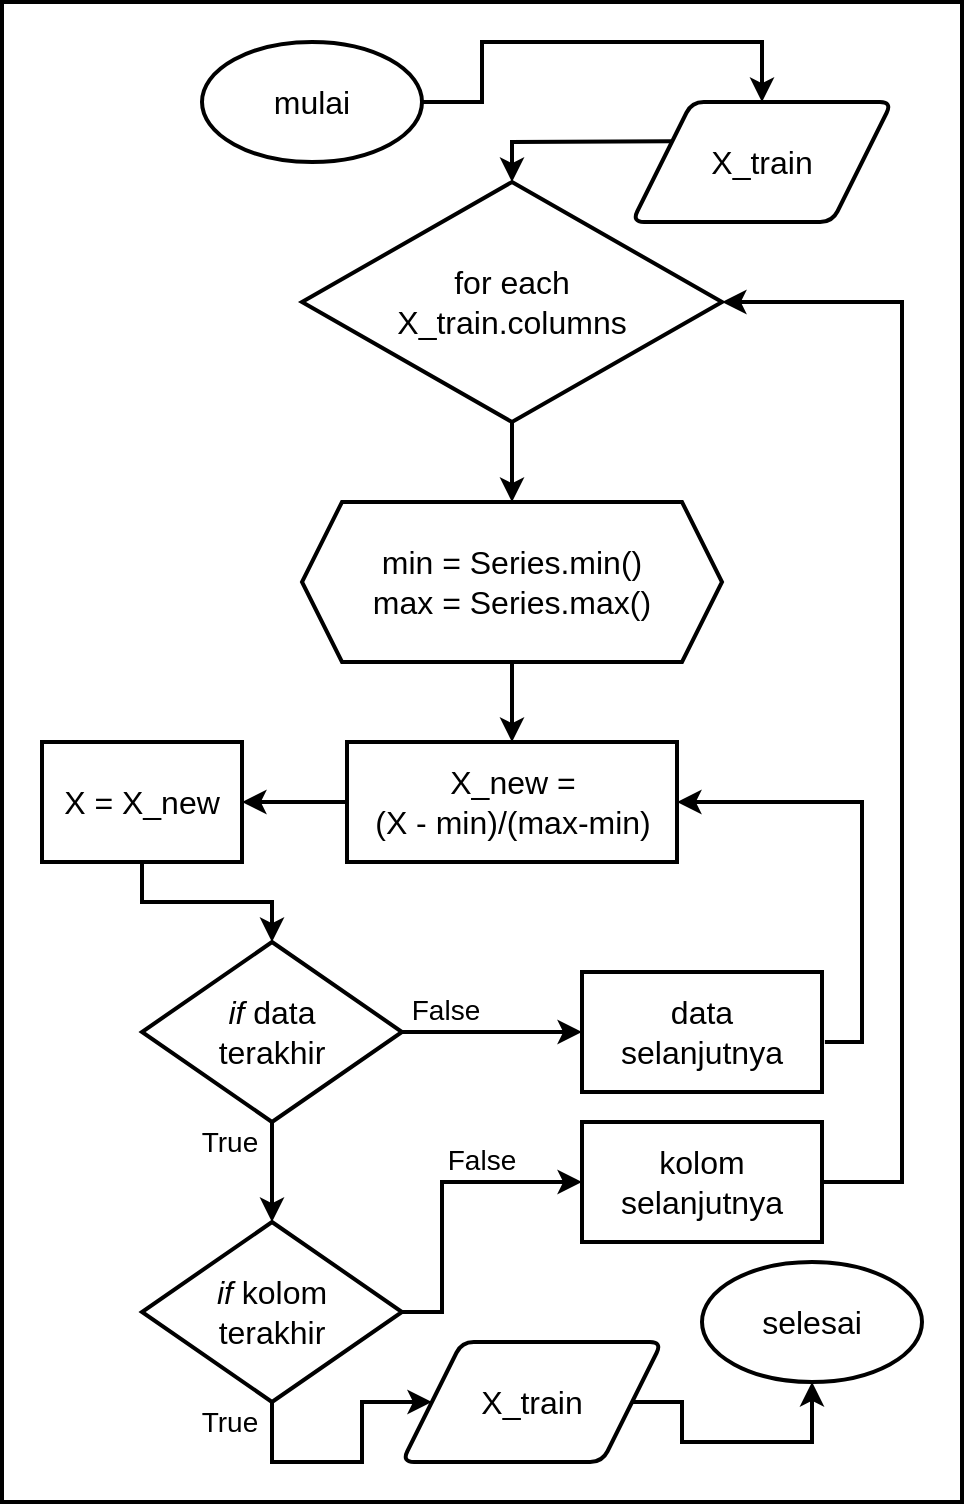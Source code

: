 <mxfile version="14.8.6" type="device"><diagram id="aFlaM55iKs8WmKgGtV6J" name="Page-1"><mxGraphModel dx="2730" dy="1033" grid="1" gridSize="10" guides="1" tooltips="1" connect="1" arrows="1" fold="1" page="1" pageScale="1" pageWidth="850" pageHeight="1100" math="0" shadow="0"><root><mxCell id="0"/><mxCell id="1" parent="0"/><mxCell id="PeciM-Lojf7VjbIZdIXI-3" value="" style="group" vertex="1" connectable="0" parent="1"><mxGeometry x="-90" y="220" width="480" height="750" as="geometry"/></mxCell><mxCell id="BgwLsiKGV6cNE3WJhIET-45" value="" style="rounded=0;whiteSpace=wrap;html=1;strokeWidth=2;" parent="PeciM-Lojf7VjbIZdIXI-3" vertex="1"><mxGeometry width="480" height="750" as="geometry"/></mxCell><mxCell id="BgwLsiKGV6cNE3WJhIET-3" value="&lt;font style=&quot;font-size: 16px&quot;&gt;mulai&lt;/font&gt;" style="ellipse;whiteSpace=wrap;html=1;strokeWidth=2;" parent="PeciM-Lojf7VjbIZdIXI-3" vertex="1"><mxGeometry x="100" y="20" width="110" height="60" as="geometry"/></mxCell><mxCell id="BgwLsiKGV6cNE3WJhIET-4" value="&lt;font style=&quot;font-size: 16px&quot;&gt;selesai&lt;/font&gt;" style="ellipse;whiteSpace=wrap;html=1;strokeWidth=2;" parent="PeciM-Lojf7VjbIZdIXI-3" vertex="1"><mxGeometry x="350" y="630" width="110" height="60" as="geometry"/></mxCell><mxCell id="BgwLsiKGV6cNE3WJhIET-5" value="&lt;font style=&quot;font-size: 16px&quot;&gt;X_train&lt;/font&gt;" style="shape=parallelogram;html=1;strokeWidth=2;perimeter=parallelogramPerimeter;whiteSpace=wrap;rounded=1;arcSize=12;size=0.23;" parent="PeciM-Lojf7VjbIZdIXI-3" vertex="1"><mxGeometry x="315" y="50" width="130" height="60" as="geometry"/></mxCell><mxCell id="BgwLsiKGV6cNE3WJhIET-11" value="" style="endArrow=classic;html=1;exitX=1;exitY=0.5;exitDx=0;exitDy=0;strokeWidth=2;entryX=0.5;entryY=0;entryDx=0;entryDy=0;rounded=0;" parent="PeciM-Lojf7VjbIZdIXI-3" source="BgwLsiKGV6cNE3WJhIET-3" target="BgwLsiKGV6cNE3WJhIET-5" edge="1"><mxGeometry x="80" y="-40" width="50" height="50" as="geometry"><mxPoint x="390" y="220" as="sourcePoint"/><mxPoint x="440" y="170" as="targetPoint"/><Array as="points"><mxPoint x="240" y="50"/><mxPoint x="240" y="20"/><mxPoint x="380" y="20"/></Array></mxGeometry></mxCell><mxCell id="BgwLsiKGV6cNE3WJhIET-22" value="&lt;font style=&quot;font-size: 16px&quot;&gt;min = Series.min()&lt;br&gt;max = Series.max()&lt;/font&gt;" style="shape=hexagon;perimeter=hexagonPerimeter2;whiteSpace=wrap;html=1;fixedSize=1;strokeWidth=2;" parent="PeciM-Lojf7VjbIZdIXI-3" vertex="1"><mxGeometry x="150" y="250" width="210" height="80" as="geometry"/></mxCell><mxCell id="BgwLsiKGV6cNE3WJhIET-23" value="&lt;font style=&quot;font-size: 16px&quot;&gt;kolom selanjutnya&lt;/font&gt;" style="rounded=0;whiteSpace=wrap;html=1;strokeWidth=2;" parent="PeciM-Lojf7VjbIZdIXI-3" vertex="1"><mxGeometry x="290" y="560" width="120" height="60" as="geometry"/></mxCell><mxCell id="BgwLsiKGV6cNE3WJhIET-24" value="&lt;font style=&quot;font-size: 16px&quot;&gt;&lt;i&gt;if&lt;/i&gt; kolom&lt;br&gt;terakhir&lt;/font&gt;" style="rhombus;whiteSpace=wrap;html=1;strokeWidth=2;" parent="PeciM-Lojf7VjbIZdIXI-3" vertex="1"><mxGeometry x="70" y="610" width="130" height="90" as="geometry"/></mxCell><mxCell id="BgwLsiKGV6cNE3WJhIET-25" value="&lt;font style=&quot;font-size: 16px&quot;&gt;for each&lt;br&gt;X_train.columns&lt;/font&gt;" style="rhombus;whiteSpace=wrap;html=1;strokeWidth=2;" parent="PeciM-Lojf7VjbIZdIXI-3" vertex="1"><mxGeometry x="150" y="90" width="210" height="120" as="geometry"/></mxCell><mxCell id="BgwLsiKGV6cNE3WJhIET-26" value="" style="endArrow=classic;html=1;exitX=0;exitY=0.25;exitDx=0;exitDy=0;entryX=0.5;entryY=0;entryDx=0;entryDy=0;strokeWidth=2;rounded=0;" parent="PeciM-Lojf7VjbIZdIXI-3" source="BgwLsiKGV6cNE3WJhIET-5" target="BgwLsiKGV6cNE3WJhIET-25" edge="1"><mxGeometry width="50" height="50" as="geometry"><mxPoint x="280" y="380" as="sourcePoint"/><mxPoint x="330" y="330" as="targetPoint"/><Array as="points"><mxPoint x="255" y="70"/></Array></mxGeometry></mxCell><mxCell id="BgwLsiKGV6cNE3WJhIET-27" value="" style="endArrow=classic;html=1;strokeWidth=2;exitX=0.5;exitY=1;exitDx=0;exitDy=0;entryX=0.5;entryY=0;entryDx=0;entryDy=0;" parent="PeciM-Lojf7VjbIZdIXI-3" source="BgwLsiKGV6cNE3WJhIET-25" target="BgwLsiKGV6cNE3WJhIET-22" edge="1"><mxGeometry width="50" height="50" as="geometry"><mxPoint x="90" y="360" as="sourcePoint"/><mxPoint x="140" y="310" as="targetPoint"/></mxGeometry></mxCell><mxCell id="BgwLsiKGV6cNE3WJhIET-28" value="&lt;font style=&quot;font-size: 16px&quot;&gt;X_new = &lt;br&gt;(X - min)/(max-min)&lt;/font&gt;" style="rounded=0;whiteSpace=wrap;html=1;strokeWidth=2;" parent="PeciM-Lojf7VjbIZdIXI-3" vertex="1"><mxGeometry x="172.5" y="370" width="165" height="60" as="geometry"/></mxCell><mxCell id="BgwLsiKGV6cNE3WJhIET-29" value="" style="endArrow=classic;html=1;strokeWidth=2;exitX=0.5;exitY=1;exitDx=0;exitDy=0;entryX=0.5;entryY=0;entryDx=0;entryDy=0;" parent="PeciM-Lojf7VjbIZdIXI-3" source="BgwLsiKGV6cNE3WJhIET-22" target="BgwLsiKGV6cNE3WJhIET-28" edge="1"><mxGeometry width="50" height="50" as="geometry"><mxPoint x="160" y="370" as="sourcePoint"/><mxPoint x="210" y="320" as="targetPoint"/></mxGeometry></mxCell><mxCell id="BgwLsiKGV6cNE3WJhIET-30" value="&lt;font style=&quot;font-size: 16px&quot;&gt;&lt;i&gt;if&lt;/i&gt; data&lt;br&gt;terakhir&lt;/font&gt;" style="rhombus;whiteSpace=wrap;html=1;strokeWidth=2;" parent="PeciM-Lojf7VjbIZdIXI-3" vertex="1"><mxGeometry x="70" y="470" width="130" height="90" as="geometry"/></mxCell><mxCell id="BgwLsiKGV6cNE3WJhIET-31" value="&lt;font style=&quot;font-size: 16px&quot;&gt;data&lt;br&gt;selanjutnya&lt;/font&gt;" style="rounded=0;whiteSpace=wrap;html=1;strokeWidth=2;" parent="PeciM-Lojf7VjbIZdIXI-3" vertex="1"><mxGeometry x="290" y="485" width="120" height="60" as="geometry"/></mxCell><mxCell id="BgwLsiKGV6cNE3WJhIET-32" value="" style="endArrow=classic;html=1;strokeWidth=2;exitX=0.5;exitY=1;exitDx=0;exitDy=0;entryX=0.5;entryY=0;entryDx=0;entryDy=0;rounded=0;" parent="PeciM-Lojf7VjbIZdIXI-3" source="BgwLsiKGV6cNE3WJhIET-38" target="BgwLsiKGV6cNE3WJhIET-30" edge="1"><mxGeometry width="50" height="50" as="geometry"><mxPoint x="440" y="490" as="sourcePoint"/><mxPoint x="490" y="440" as="targetPoint"/><Array as="points"><mxPoint x="70" y="450"/><mxPoint x="135" y="450"/></Array></mxGeometry></mxCell><mxCell id="BgwLsiKGV6cNE3WJhIET-33" value="" style="endArrow=classic;html=1;strokeWidth=2;exitX=1;exitY=0.5;exitDx=0;exitDy=0;entryX=0;entryY=0.5;entryDx=0;entryDy=0;" parent="PeciM-Lojf7VjbIZdIXI-3" source="BgwLsiKGV6cNE3WJhIET-30" target="BgwLsiKGV6cNE3WJhIET-31" edge="1"><mxGeometry width="50" height="50" as="geometry"><mxPoint x="320" y="490" as="sourcePoint"/><mxPoint x="370" y="440" as="targetPoint"/></mxGeometry></mxCell><mxCell id="BgwLsiKGV6cNE3WJhIET-34" value="" style="endArrow=classic;html=1;strokeWidth=2;exitX=1.012;exitY=0.584;exitDx=0;exitDy=0;entryX=1;entryY=0.5;entryDx=0;entryDy=0;rounded=0;exitPerimeter=0;" parent="PeciM-Lojf7VjbIZdIXI-3" source="BgwLsiKGV6cNE3WJhIET-31" target="BgwLsiKGV6cNE3WJhIET-28" edge="1"><mxGeometry width="50" height="50" as="geometry"><mxPoint x="540" y="330" as="sourcePoint"/><mxPoint x="590" y="280" as="targetPoint"/><Array as="points"><mxPoint x="430" y="520"/><mxPoint x="430" y="400"/></Array></mxGeometry></mxCell><mxCell id="BgwLsiKGV6cNE3WJhIET-35" value="" style="endArrow=classic;html=1;strokeWidth=2;exitX=0.5;exitY=1;exitDx=0;exitDy=0;entryX=0.5;entryY=0;entryDx=0;entryDy=0;" parent="PeciM-Lojf7VjbIZdIXI-3" source="BgwLsiKGV6cNE3WJhIET-30" target="BgwLsiKGV6cNE3WJhIET-24" edge="1"><mxGeometry width="50" height="50" as="geometry"><mxPoint x="240" y="570" as="sourcePoint"/><mxPoint x="290" y="520" as="targetPoint"/></mxGeometry></mxCell><mxCell id="BgwLsiKGV6cNE3WJhIET-36" value="" style="endArrow=classic;html=1;strokeWidth=2;exitX=1;exitY=0.5;exitDx=0;exitDy=0;entryX=0;entryY=0.5;entryDx=0;entryDy=0;rounded=0;" parent="PeciM-Lojf7VjbIZdIXI-3" source="BgwLsiKGV6cNE3WJhIET-24" target="BgwLsiKGV6cNE3WJhIET-23" edge="1"><mxGeometry width="50" height="50" as="geometry"><mxPoint x="240" y="570" as="sourcePoint"/><mxPoint x="290" y="520" as="targetPoint"/><Array as="points"><mxPoint x="220" y="655"/><mxPoint x="220" y="590"/></Array></mxGeometry></mxCell><mxCell id="BgwLsiKGV6cNE3WJhIET-37" value="" style="endArrow=classic;html=1;strokeWidth=2;exitX=1;exitY=0.5;exitDx=0;exitDy=0;rounded=0;" parent="PeciM-Lojf7VjbIZdIXI-3" source="BgwLsiKGV6cNE3WJhIET-23" edge="1"><mxGeometry width="50" height="50" as="geometry"><mxPoint x="240" y="360" as="sourcePoint"/><mxPoint x="360" y="150" as="targetPoint"/><Array as="points"><mxPoint x="450" y="590"/><mxPoint x="450" y="150"/></Array></mxGeometry></mxCell><mxCell id="BgwLsiKGV6cNE3WJhIET-38" value="&lt;span style=&quot;font-size: 16px&quot;&gt;X = X_new&lt;/span&gt;" style="rounded=0;whiteSpace=wrap;html=1;strokeWidth=2;" parent="PeciM-Lojf7VjbIZdIXI-3" vertex="1"><mxGeometry x="20" y="370" width="100" height="60" as="geometry"/></mxCell><mxCell id="BgwLsiKGV6cNE3WJhIET-39" value="" style="endArrow=classic;html=1;strokeWidth=2;exitX=0;exitY=0.5;exitDx=0;exitDy=0;entryX=1;entryY=0.5;entryDx=0;entryDy=0;" parent="PeciM-Lojf7VjbIZdIXI-3" source="BgwLsiKGV6cNE3WJhIET-28" target="BgwLsiKGV6cNE3WJhIET-38" edge="1"><mxGeometry width="50" height="50" as="geometry"><mxPoint x="20" y="350" as="sourcePoint"/><mxPoint x="130" y="400" as="targetPoint"/></mxGeometry></mxCell><mxCell id="BgwLsiKGV6cNE3WJhIET-40" value="" style="endArrow=classic;html=1;strokeWidth=2;exitX=0.5;exitY=1;exitDx=0;exitDy=0;entryX=0;entryY=0.5;entryDx=0;entryDy=0;rounded=0;" parent="PeciM-Lojf7VjbIZdIXI-3" source="BgwLsiKGV6cNE3WJhIET-24" target="PeciM-Lojf7VjbIZdIXI-1" edge="1"><mxGeometry x="90" y="-220" width="50" height="50" as="geometry"><mxPoint x="260" y="870" as="sourcePoint"/><mxPoint x="310" y="820" as="targetPoint"/><Array as="points"><mxPoint x="135" y="730"/><mxPoint x="180" y="730"/><mxPoint x="180" y="700"/></Array></mxGeometry></mxCell><mxCell id="BgwLsiKGV6cNE3WJhIET-41" value="&lt;font style=&quot;font-size: 14px&quot;&gt;True&lt;/font&gt;" style="text;html=1;strokeColor=none;fillColor=none;align=center;verticalAlign=middle;whiteSpace=wrap;rounded=0;" parent="PeciM-Lojf7VjbIZdIXI-3" vertex="1"><mxGeometry x="94" y="560" width="40" height="20" as="geometry"/></mxCell><mxCell id="BgwLsiKGV6cNE3WJhIET-42" value="&lt;font style=&quot;font-size: 14px&quot;&gt;True&lt;/font&gt;" style="text;html=1;strokeColor=none;fillColor=none;align=center;verticalAlign=middle;whiteSpace=wrap;rounded=0;" parent="PeciM-Lojf7VjbIZdIXI-3" vertex="1"><mxGeometry x="94" y="700" width="40" height="20" as="geometry"/></mxCell><mxCell id="BgwLsiKGV6cNE3WJhIET-43" value="&lt;font style=&quot;font-size: 14px&quot;&gt;False&lt;/font&gt;" style="text;html=1;strokeColor=none;fillColor=none;align=center;verticalAlign=middle;whiteSpace=wrap;rounded=0;" parent="PeciM-Lojf7VjbIZdIXI-3" vertex="1"><mxGeometry x="220" y="569" width="40" height="20" as="geometry"/></mxCell><mxCell id="BgwLsiKGV6cNE3WJhIET-44" value="&lt;font style=&quot;font-size: 14px&quot;&gt;False&lt;/font&gt;" style="text;html=1;strokeColor=none;fillColor=none;align=center;verticalAlign=middle;whiteSpace=wrap;rounded=0;" parent="PeciM-Lojf7VjbIZdIXI-3" vertex="1"><mxGeometry x="202" y="494" width="40" height="20" as="geometry"/></mxCell><mxCell id="PeciM-Lojf7VjbIZdIXI-1" value="&lt;font style=&quot;font-size: 16px&quot;&gt;X_train&lt;/font&gt;" style="shape=parallelogram;html=1;strokeWidth=2;perimeter=parallelogramPerimeter;whiteSpace=wrap;rounded=1;arcSize=12;size=0.23;" vertex="1" parent="PeciM-Lojf7VjbIZdIXI-3"><mxGeometry x="200" y="670" width="130" height="60" as="geometry"/></mxCell><mxCell id="PeciM-Lojf7VjbIZdIXI-2" value="" style="endArrow=classic;html=1;exitX=1;exitY=0.5;exitDx=0;exitDy=0;entryX=0.5;entryY=1;entryDx=0;entryDy=0;strokeWidth=2;rounded=0;" edge="1" parent="PeciM-Lojf7VjbIZdIXI-3" source="PeciM-Lojf7VjbIZdIXI-1" target="BgwLsiKGV6cNE3WJhIET-4"><mxGeometry width="50" height="50" relative="1" as="geometry"><mxPoint x="230" y="670" as="sourcePoint"/><mxPoint x="280" y="620" as="targetPoint"/><Array as="points"><mxPoint x="340" y="700"/><mxPoint x="340" y="720"/><mxPoint x="405" y="720"/></Array></mxGeometry></mxCell></root></mxGraphModel></diagram></mxfile>